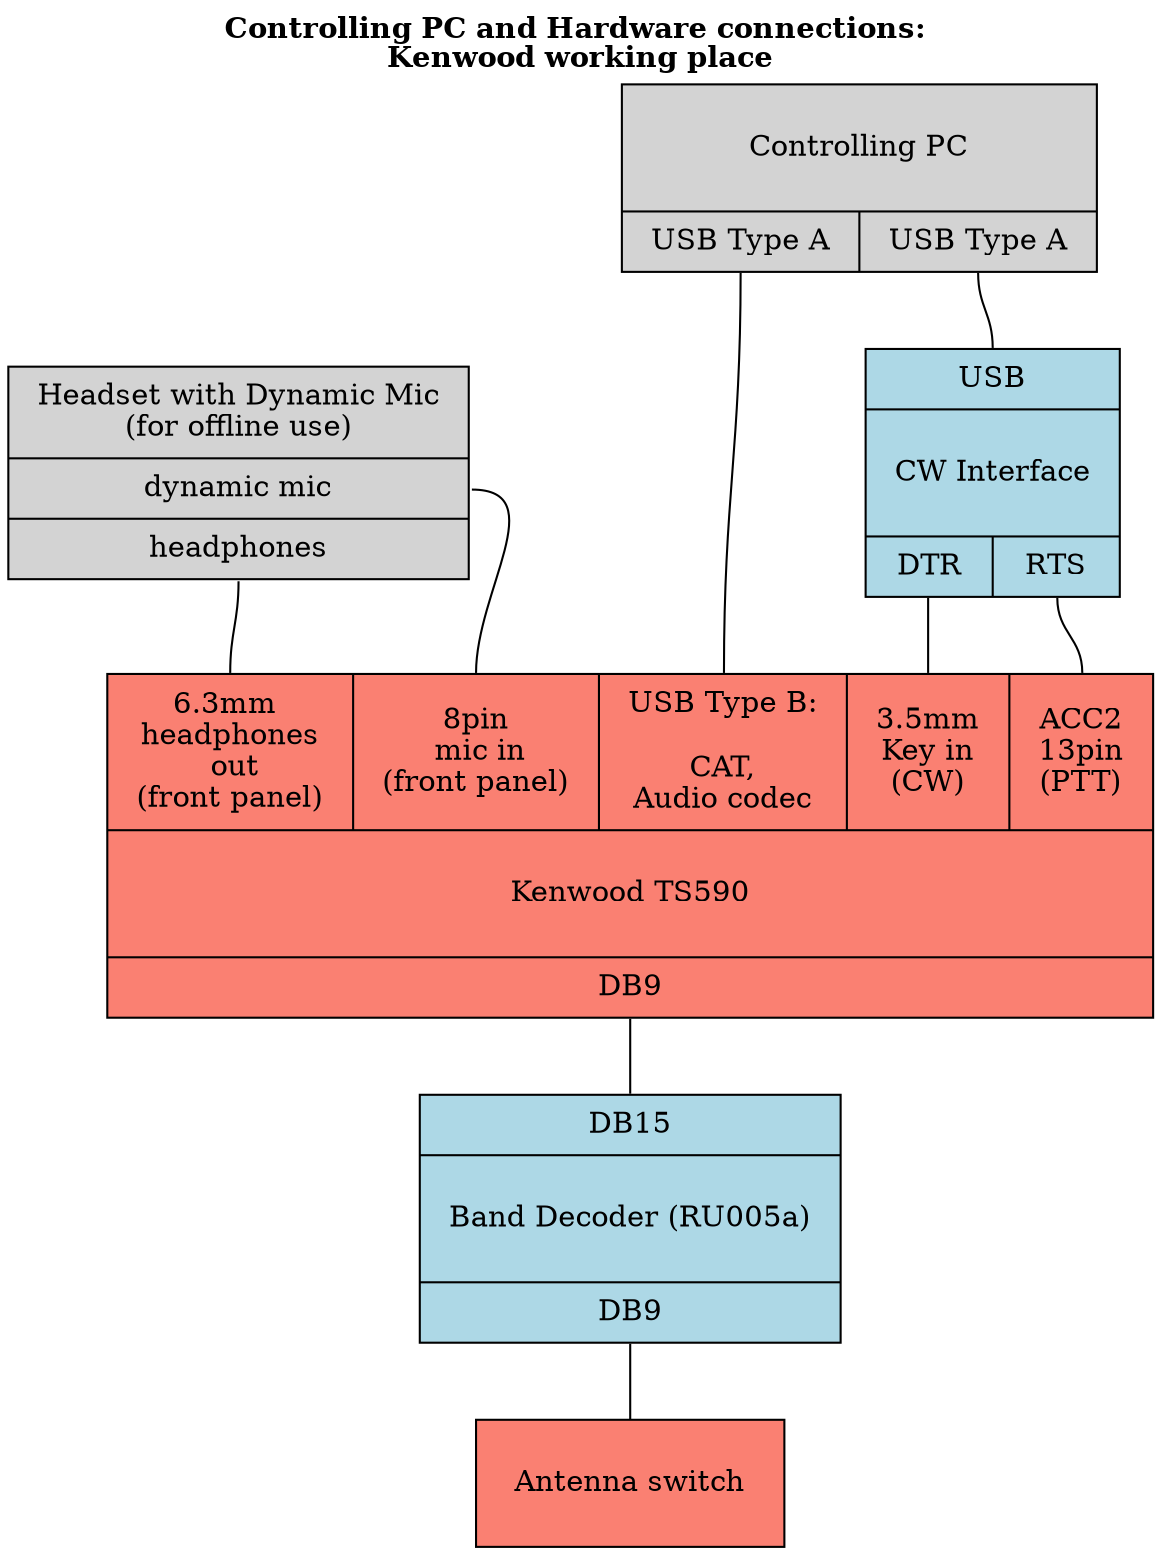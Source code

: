 digraph Arch {
node [shape = rect, margin = "0.2,0.1"]
edge [arrowhead = none]
labelloc = top

label = <<b>Controlling PC and Hardware connections: <br/>Kenwood working place</b>>

pc [shape = record, style = filled, label = "{ \nControlling PC\n\r | { <usbA>USB Type A | <usbA2> USB Type A} }"]
headset [shape = record, style = filled, label = "{ Headset with Dynamic Mic\n(for offline use) | <mic> dynamic mic | <earph> headphones }"]

kenwood [shape = record, style = filled, fillcolor = salmon, label = "{ { <earphFront> 6.3mm \nheadphones\n out\n(front panel) | <micFront> 8pin\n mic in\n(front panel) | <usbB>USB Type B:\n\nCAT,\nAudio codec | <key>3.5mm\nKey in\n(CW) | <acc2>ACC2\n13pin\n(PTT) } | \nKenwood TS590\n\r | {<db9> DB9 } }"];
cwInterface [shape = record, style = filled, fillcolor = lightblue, label = "{<usb> USB | \nCW Interface\n\n | {<dtr> DTR | <rts> RTS}}"]

ru005 [shape = record, style = filled, fillcolor = lightblue, label = "{<db15> DB15 | \nBand Decoder (RU005a)\n\r | <db9>DB9 }"]

antennaSwitch [shape = record, style = filled, fillcolor = salmon, label = "\n Antenna switch \n\r "]

pc : usbA -> kenwood : usbB
pc : usbA2 : s -> cwInterface : usb:n
cwInterface : dtr : s -> kenwood : key : n
cwInterface : rts : s -> kenwood : acc2 : n
kenwood : db9 -> ru005 : db15 : n

headset : mic : e -> kenwood : micFront : n
headset : earph : s -> kenwood : earphFront : n

ru005 : db9 -> antennaSwitch

}
